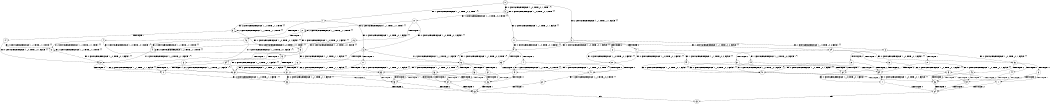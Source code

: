 digraph BCG {
size = "7, 10.5";
center = TRUE;
node [shape = circle];
0 [peripheries = 2];
0 -> 1 [label = "EX !1 !ATOMIC_EXCH_BRANCH (1, +1, TRUE, +0, 2, TRUE) !{}"];
0 -> 2 [label = "EX !2 !ATOMIC_EXCH_BRANCH (1, +1, TRUE, +1, 1, FALSE) !{}"];
0 -> 3 [label = "EX !0 !ATOMIC_EXCH_BRANCH (1, +0, TRUE, +0, 1, TRUE) !{}"];
1 -> 4 [label = "TERMINATE !1"];
1 -> 5 [label = "EX !2 !ATOMIC_EXCH_BRANCH (1, +1, TRUE, +1, 1, TRUE) !{}"];
1 -> 6 [label = "EX !0 !ATOMIC_EXCH_BRANCH (1, +0, TRUE, +0, 1, FALSE) !{}"];
2 -> 7 [label = "TERMINATE !2"];
2 -> 8 [label = "EX !1 !ATOMIC_EXCH_BRANCH (1, +1, TRUE, +0, 2, FALSE) !{}"];
2 -> 9 [label = "EX !0 !ATOMIC_EXCH_BRANCH (1, +0, TRUE, +0, 1, FALSE) !{}"];
3 -> 10 [label = "EX !1 !ATOMIC_EXCH_BRANCH (1, +1, TRUE, +0, 2, TRUE) !{}"];
3 -> 11 [label = "EX !2 !ATOMIC_EXCH_BRANCH (1, +1, TRUE, +1, 1, FALSE) !{}"];
3 -> 3 [label = "EX !0 !ATOMIC_EXCH_BRANCH (1, +0, TRUE, +0, 1, TRUE) !{}"];
4 -> 12 [label = "EX !2 !ATOMIC_EXCH_BRANCH (1, +1, TRUE, +1, 1, TRUE) !{}"];
4 -> 13 [label = "EX !0 !ATOMIC_EXCH_BRANCH (1, +0, TRUE, +0, 1, FALSE) !{}"];
5 -> 14 [label = "TERMINATE !1"];
5 -> 15 [label = "EX !0 !ATOMIC_EXCH_BRANCH (1, +0, TRUE, +0, 1, FALSE) !{}"];
5 -> 5 [label = "EX !2 !ATOMIC_EXCH_BRANCH (1, +1, TRUE, +1, 1, TRUE) !{}"];
6 -> 16 [label = "TERMINATE !1"];
6 -> 17 [label = "TERMINATE !0"];
6 -> 18 [label = "EX !2 !ATOMIC_EXCH_BRANCH (1, +1, TRUE, +1, 1, FALSE) !{}"];
7 -> 19 [label = "EX !1 !ATOMIC_EXCH_BRANCH (1, +1, TRUE, +0, 2, FALSE) !{}"];
7 -> 20 [label = "EX !0 !ATOMIC_EXCH_BRANCH (1, +0, TRUE, +0, 1, FALSE) !{}"];
8 -> 21 [label = "TERMINATE !1"];
8 -> 22 [label = "TERMINATE !2"];
8 -> 23 [label = "EX !0 !ATOMIC_EXCH_BRANCH (1, +0, TRUE, +0, 1, FALSE) !{}"];
9 -> 24 [label = "TERMINATE !2"];
9 -> 25 [label = "TERMINATE !0"];
9 -> 18 [label = "EX !1 !ATOMIC_EXCH_BRANCH (1, +1, TRUE, +0, 2, TRUE) !{}"];
10 -> 26 [label = "TERMINATE !1"];
10 -> 27 [label = "EX !2 !ATOMIC_EXCH_BRANCH (1, +1, TRUE, +1, 1, TRUE) !{}"];
10 -> 6 [label = "EX !0 !ATOMIC_EXCH_BRANCH (1, +0, TRUE, +0, 1, FALSE) !{}"];
11 -> 28 [label = "TERMINATE !2"];
11 -> 29 [label = "EX !1 !ATOMIC_EXCH_BRANCH (1, +1, TRUE, +0, 2, FALSE) !{}"];
11 -> 9 [label = "EX !0 !ATOMIC_EXCH_BRANCH (1, +0, TRUE, +0, 1, FALSE) !{}"];
12 -> 30 [label = "EX !0 !ATOMIC_EXCH_BRANCH (1, +0, TRUE, +0, 1, FALSE) !{}"];
12 -> 12 [label = "EX !2 !ATOMIC_EXCH_BRANCH (1, +1, TRUE, +1, 1, TRUE) !{}"];
13 -> 31 [label = "TERMINATE !0"];
13 -> 32 [label = "EX !2 !ATOMIC_EXCH_BRANCH (1, +1, TRUE, +1, 1, FALSE) !{}"];
14 -> 12 [label = "EX !2 !ATOMIC_EXCH_BRANCH (1, +1, TRUE, +1, 1, TRUE) !{}"];
14 -> 30 [label = "EX !0 !ATOMIC_EXCH_BRANCH (1, +0, TRUE, +0, 1, FALSE) !{}"];
15 -> 33 [label = "TERMINATE !1"];
15 -> 34 [label = "TERMINATE !0"];
15 -> 18 [label = "EX !2 !ATOMIC_EXCH_BRANCH (1, +1, TRUE, +1, 1, FALSE) !{}"];
16 -> 31 [label = "TERMINATE !0"];
16 -> 32 [label = "EX !2 !ATOMIC_EXCH_BRANCH (1, +1, TRUE, +1, 1, FALSE) !{}"];
17 -> 31 [label = "TERMINATE !1"];
17 -> 35 [label = "EX !2 !ATOMIC_EXCH_BRANCH (1, +1, TRUE, +1, 1, FALSE) !{}"];
18 -> 36 [label = "TERMINATE !1"];
18 -> 37 [label = "TERMINATE !2"];
18 -> 38 [label = "TERMINATE !0"];
19 -> 39 [label = "TERMINATE !1"];
19 -> 40 [label = "EX !0 !ATOMIC_EXCH_BRANCH (1, +0, TRUE, +0, 1, FALSE) !{}"];
20 -> 41 [label = "TERMINATE !0"];
20 -> 42 [label = "EX !1 !ATOMIC_EXCH_BRANCH (1, +1, TRUE, +0, 2, TRUE) !{}"];
21 -> 39 [label = "TERMINATE !2"];
21 -> 43 [label = "EX !0 !ATOMIC_EXCH_BRANCH (1, +0, TRUE, +0, 1, FALSE) !{}"];
22 -> 39 [label = "TERMINATE !1"];
22 -> 40 [label = "EX !0 !ATOMIC_EXCH_BRANCH (1, +0, TRUE, +0, 1, FALSE) !{}"];
23 -> 44 [label = "TERMINATE !1"];
23 -> 45 [label = "TERMINATE !2"];
23 -> 46 [label = "TERMINATE !0"];
24 -> 41 [label = "TERMINATE !0"];
24 -> 42 [label = "EX !1 !ATOMIC_EXCH_BRANCH (1, +1, TRUE, +0, 2, TRUE) !{}"];
25 -> 41 [label = "TERMINATE !2"];
25 -> 35 [label = "EX !1 !ATOMIC_EXCH_BRANCH (1, +1, TRUE, +0, 2, TRUE) !{}"];
26 -> 13 [label = "EX !0 !ATOMIC_EXCH_BRANCH (1, +0, TRUE, +0, 1, FALSE) !{}"];
26 -> 47 [label = "EX !2 !ATOMIC_EXCH_BRANCH (1, +1, TRUE, +1, 1, TRUE) !{}"];
27 -> 48 [label = "TERMINATE !1"];
27 -> 27 [label = "EX !2 !ATOMIC_EXCH_BRANCH (1, +1, TRUE, +1, 1, TRUE) !{}"];
27 -> 15 [label = "EX !0 !ATOMIC_EXCH_BRANCH (1, +0, TRUE, +0, 1, FALSE) !{}"];
28 -> 20 [label = "EX !0 !ATOMIC_EXCH_BRANCH (1, +0, TRUE, +0, 1, FALSE) !{}"];
28 -> 49 [label = "EX !1 !ATOMIC_EXCH_BRANCH (1, +1, TRUE, +0, 2, FALSE) !{}"];
29 -> 50 [label = "TERMINATE !1"];
29 -> 51 [label = "TERMINATE !2"];
29 -> 23 [label = "EX !0 !ATOMIC_EXCH_BRANCH (1, +0, TRUE, +0, 1, FALSE) !{}"];
30 -> 52 [label = "TERMINATE !0"];
30 -> 32 [label = "EX !2 !ATOMIC_EXCH_BRANCH (1, +1, TRUE, +1, 1, FALSE) !{}"];
31 -> 53 [label = "EX !2 !ATOMIC_EXCH_BRANCH (1, +1, TRUE, +1, 1, FALSE) !{}"];
32 -> 54 [label = "TERMINATE !2"];
32 -> 55 [label = "TERMINATE !0"];
33 -> 32 [label = "EX !2 !ATOMIC_EXCH_BRANCH (1, +1, TRUE, +1, 1, FALSE) !{}"];
33 -> 52 [label = "TERMINATE !0"];
34 -> 35 [label = "EX !2 !ATOMIC_EXCH_BRANCH (1, +1, TRUE, +1, 1, FALSE) !{}"];
34 -> 52 [label = "TERMINATE !1"];
35 -> 55 [label = "TERMINATE !1"];
35 -> 56 [label = "TERMINATE !2"];
36 -> 54 [label = "TERMINATE !2"];
36 -> 55 [label = "TERMINATE !0"];
37 -> 54 [label = "TERMINATE !1"];
37 -> 56 [label = "TERMINATE !0"];
38 -> 55 [label = "TERMINATE !1"];
38 -> 56 [label = "TERMINATE !2"];
39 -> 57 [label = "EX !0 !ATOMIC_EXCH_BRANCH (1, +0, TRUE, +0, 1, FALSE) !{}"];
40 -> 58 [label = "TERMINATE !1"];
40 -> 59 [label = "TERMINATE !0"];
41 -> 60 [label = "EX !1 !ATOMIC_EXCH_BRANCH (1, +1, TRUE, +0, 2, TRUE) !{}"];
42 -> 54 [label = "TERMINATE !1"];
42 -> 56 [label = "TERMINATE !0"];
43 -> 58 [label = "TERMINATE !2"];
43 -> 61 [label = "TERMINATE !0"];
44 -> 58 [label = "TERMINATE !2"];
44 -> 61 [label = "TERMINATE !0"];
45 -> 58 [label = "TERMINATE !1"];
45 -> 59 [label = "TERMINATE !0"];
46 -> 61 [label = "TERMINATE !1"];
46 -> 59 [label = "TERMINATE !2"];
47 -> 47 [label = "EX !2 !ATOMIC_EXCH_BRANCH (1, +1, TRUE, +1, 1, TRUE) !{}"];
47 -> 30 [label = "EX !0 !ATOMIC_EXCH_BRANCH (1, +0, TRUE, +0, 1, FALSE) !{}"];
48 -> 47 [label = "EX !2 !ATOMIC_EXCH_BRANCH (1, +1, TRUE, +1, 1, TRUE) !{}"];
48 -> 30 [label = "EX !0 !ATOMIC_EXCH_BRANCH (1, +0, TRUE, +0, 1, FALSE) !{}"];
49 -> 62 [label = "TERMINATE !1"];
49 -> 40 [label = "EX !0 !ATOMIC_EXCH_BRANCH (1, +0, TRUE, +0, 1, FALSE) !{}"];
50 -> 43 [label = "EX !0 !ATOMIC_EXCH_BRANCH (1, +0, TRUE, +0, 1, FALSE) !{}"];
50 -> 62 [label = "TERMINATE !2"];
51 -> 40 [label = "EX !0 !ATOMIC_EXCH_BRANCH (1, +0, TRUE, +0, 1, FALSE) !{}"];
51 -> 62 [label = "TERMINATE !1"];
52 -> 53 [label = "EX !2 !ATOMIC_EXCH_BRANCH (1, +1, TRUE, +1, 1, FALSE) !{}"];
53 -> 63 [label = "TERMINATE !2"];
54 -> 63 [label = "TERMINATE !0"];
55 -> 63 [label = "TERMINATE !2"];
56 -> 63 [label = "TERMINATE !1"];
57 -> 64 [label = "TERMINATE !0"];
58 -> 64 [label = "TERMINATE !0"];
59 -> 64 [label = "TERMINATE !1"];
60 -> 63 [label = "TERMINATE !1"];
61 -> 64 [label = "TERMINATE !2"];
62 -> 57 [label = "EX !0 !ATOMIC_EXCH_BRANCH (1, +0, TRUE, +0, 1, FALSE) !{}"];
63 -> 65 [label = "exit"];
64 -> 65 [label = "exit"];
}
